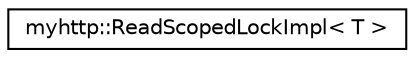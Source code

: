digraph "Graphical Class Hierarchy"
{
 // LATEX_PDF_SIZE
  edge [fontname="Helvetica",fontsize="10",labelfontname="Helvetica",labelfontsize="10"];
  node [fontname="Helvetica",fontsize="10",shape=record];
  rankdir="LR";
  Node0 [label="myhttp::ReadScopedLockImpl\< T \>",height=0.2,width=0.4,color="black", fillcolor="white", style="filled",URL="$structmyhttp_1_1ReadScopedLockImpl.html",tooltip="局部读锁模板实现"];
}
